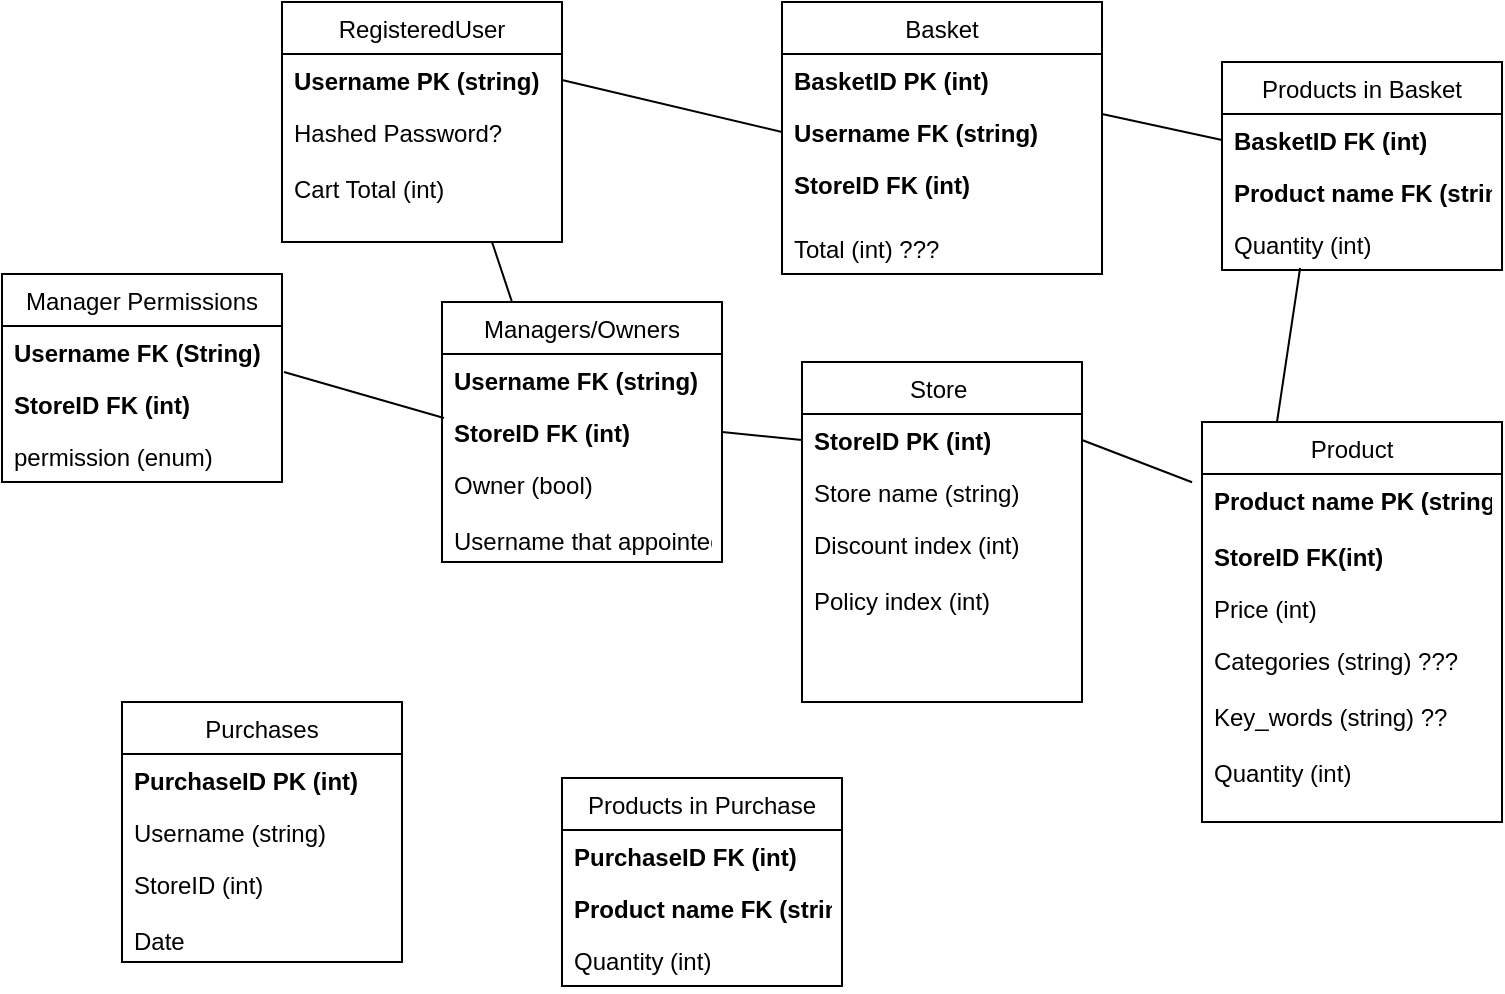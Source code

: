 <mxfile version="13.1.2" type="google"><diagram id="qFcJl1lohOYi7zx1iK1M" name="Page-1"><mxGraphModel dx="857" dy="450" grid="1" gridSize="10" guides="1" tooltips="1" connect="1" arrows="1" fold="1" page="1" pageScale="1" pageWidth="850" pageHeight="1100" math="0" shadow="0"><root><mxCell id="0"/><mxCell id="1" parent="0"/><mxCell id="I7YDMW4bAMWTxOU0c_6f-5" value="Basket" style="swimlane;fontStyle=0;childLayout=stackLayout;horizontal=1;startSize=26;fillColor=none;horizontalStack=0;resizeParent=1;resizeParentMax=0;resizeLast=0;collapsible=1;marginBottom=0;" vertex="1" parent="1"><mxGeometry x="440" y="110" width="160" height="136" as="geometry"/></mxCell><mxCell id="I7YDMW4bAMWTxOU0c_6f-6" value="BasketID PK (int)" style="text;strokeColor=none;fillColor=none;align=left;verticalAlign=top;spacingLeft=4;spacingRight=4;overflow=hidden;rotatable=0;points=[[0,0.5],[1,0.5]];portConstraint=eastwest;fontStyle=1" vertex="1" parent="I7YDMW4bAMWTxOU0c_6f-5"><mxGeometry y="26" width="160" height="26" as="geometry"/></mxCell><mxCell id="I7YDMW4bAMWTxOU0c_6f-7" value="Username FK (string)" style="text;strokeColor=none;fillColor=none;align=left;verticalAlign=top;spacingLeft=4;spacingRight=4;overflow=hidden;rotatable=0;points=[[0,0.5],[1,0.5]];portConstraint=eastwest;fontStyle=1" vertex="1" parent="I7YDMW4bAMWTxOU0c_6f-5"><mxGeometry y="52" width="160" height="26" as="geometry"/></mxCell><mxCell id="I7YDMW4bAMWTxOU0c_6f-8" value="StoreID FK (int)" style="text;strokeColor=none;fillColor=none;align=left;verticalAlign=top;spacingLeft=4;spacingRight=4;overflow=hidden;rotatable=0;points=[[0,0.5],[1,0.5]];portConstraint=eastwest;fontStyle=1" vertex="1" parent="I7YDMW4bAMWTxOU0c_6f-5"><mxGeometry y="78" width="160" height="32" as="geometry"/></mxCell><mxCell id="I7YDMW4bAMWTxOU0c_6f-38" value="Total (int) ???" style="text;strokeColor=none;fillColor=none;align=left;verticalAlign=top;spacingLeft=4;spacingRight=4;overflow=hidden;rotatable=0;points=[[0,0.5],[1,0.5]];portConstraint=eastwest;fontStyle=0" vertex="1" parent="I7YDMW4bAMWTxOU0c_6f-5"><mxGeometry y="110" width="160" height="26" as="geometry"/></mxCell><mxCell id="I7YDMW4bAMWTxOU0c_6f-1" value="RegisteredUser" style="swimlane;fontStyle=0;childLayout=stackLayout;horizontal=1;startSize=26;fillColor=none;horizontalStack=0;resizeParent=1;resizeParentMax=0;resizeLast=0;collapsible=1;marginBottom=0;" vertex="1" parent="1"><mxGeometry x="190" y="110" width="140" height="120" as="geometry"/></mxCell><mxCell id="I7YDMW4bAMWTxOU0c_6f-2" value="Username PK (string)" style="text;strokeColor=none;fillColor=none;align=left;verticalAlign=top;spacingLeft=4;spacingRight=4;overflow=hidden;rotatable=0;points=[[0,0.5],[1,0.5]];portConstraint=eastwest;fontStyle=1" vertex="1" parent="I7YDMW4bAMWTxOU0c_6f-1"><mxGeometry y="26" width="140" height="26" as="geometry"/></mxCell><mxCell id="I7YDMW4bAMWTxOU0c_6f-4" value="Hashed Password?&#10;&#10;Cart Total (int) " style="text;strokeColor=none;fillColor=none;align=left;verticalAlign=top;spacingLeft=4;spacingRight=4;overflow=hidden;rotatable=0;points=[[0,0.5],[1,0.5]];portConstraint=eastwest;" vertex="1" parent="I7YDMW4bAMWTxOU0c_6f-1"><mxGeometry y="52" width="140" height="68" as="geometry"/></mxCell><mxCell id="I7YDMW4bAMWTxOU0c_6f-39" value="" style="endArrow=none;html=1;exitX=1;exitY=0.5;exitDx=0;exitDy=0;entryX=0;entryY=0.5;entryDx=0;entryDy=0;" edge="1" parent="1" source="I7YDMW4bAMWTxOU0c_6f-2" target="I7YDMW4bAMWTxOU0c_6f-7"><mxGeometry width="50" height="50" relative="1" as="geometry"><mxPoint x="390" y="280" as="sourcePoint"/><mxPoint x="440" y="230" as="targetPoint"/></mxGeometry></mxCell><mxCell id="I7YDMW4bAMWTxOU0c_6f-40" value="" style="endArrow=none;html=1;entryX=0;entryY=0.5;entryDx=0;entryDy=0;exitX=1;exitY=0.154;exitDx=0;exitDy=0;exitPerimeter=0;" edge="1" parent="1" source="I7YDMW4bAMWTxOU0c_6f-7" target="I7YDMW4bAMWTxOU0c_6f-14"><mxGeometry width="50" height="50" relative="1" as="geometry"><mxPoint x="390" y="280" as="sourcePoint"/><mxPoint x="440" y="230" as="targetPoint"/></mxGeometry></mxCell><mxCell id="I7YDMW4bAMWTxOU0c_6f-42" value="" style="endArrow=none;html=1;entryX=0.279;entryY=0.962;entryDx=0;entryDy=0;exitX=0.25;exitY=0;exitDx=0;exitDy=0;entryPerimeter=0;" edge="1" parent="1" source="I7YDMW4bAMWTxOU0c_6f-17" target="I7YDMW4bAMWTxOU0c_6f-16"><mxGeometry width="50" height="50" relative="1" as="geometry"><mxPoint x="390" y="280" as="sourcePoint"/><mxPoint x="440" y="230" as="targetPoint"/></mxGeometry></mxCell><mxCell id="I7YDMW4bAMWTxOU0c_6f-46" value="" style="endArrow=none;html=1;exitX=0.25;exitY=0;exitDx=0;exitDy=0;" edge="1" parent="1" source="I7YDMW4bAMWTxOU0c_6f-30"><mxGeometry width="50" height="50" relative="1" as="geometry"><mxPoint x="390" y="340" as="sourcePoint"/><mxPoint x="295" y="230" as="targetPoint"/></mxGeometry></mxCell><mxCell id="I7YDMW4bAMWTxOU0c_6f-47" value="" style="endArrow=none;html=1;entryX=1;entryY=0.5;entryDx=0;entryDy=0;exitX=0;exitY=0.5;exitDx=0;exitDy=0;" edge="1" parent="1" source="I7YDMW4bAMWTxOU0c_6f-22" target="I7YDMW4bAMWTxOU0c_6f-32"><mxGeometry width="50" height="50" relative="1" as="geometry"><mxPoint x="390" y="340" as="sourcePoint"/><mxPoint x="440" y="290" as="targetPoint"/></mxGeometry></mxCell><mxCell id="I7YDMW4bAMWTxOU0c_6f-51" value="Purchases" style="swimlane;fontStyle=0;childLayout=stackLayout;horizontal=1;startSize=26;fillColor=none;horizontalStack=0;resizeParent=1;resizeParentMax=0;resizeLast=0;collapsible=1;marginBottom=0;" vertex="1" parent="1"><mxGeometry x="110" y="460" width="140" height="130" as="geometry"/></mxCell><mxCell id="I7YDMW4bAMWTxOU0c_6f-52" value="PurchaseID PK (int)" style="text;strokeColor=none;fillColor=none;align=left;verticalAlign=top;spacingLeft=4;spacingRight=4;overflow=hidden;rotatable=0;points=[[0,0.5],[1,0.5]];portConstraint=eastwest;fontStyle=1" vertex="1" parent="I7YDMW4bAMWTxOU0c_6f-51"><mxGeometry y="26" width="140" height="26" as="geometry"/></mxCell><mxCell id="I7YDMW4bAMWTxOU0c_6f-53" value="Username (string)" style="text;strokeColor=none;fillColor=none;align=left;verticalAlign=top;spacingLeft=4;spacingRight=4;overflow=hidden;rotatable=0;points=[[0,0.5],[1,0.5]];portConstraint=eastwest;" vertex="1" parent="I7YDMW4bAMWTxOU0c_6f-51"><mxGeometry y="52" width="140" height="26" as="geometry"/></mxCell><mxCell id="I7YDMW4bAMWTxOU0c_6f-54" value="StoreID (int)&#10;&#10;Date" style="text;strokeColor=none;fillColor=none;align=left;verticalAlign=top;spacingLeft=4;spacingRight=4;overflow=hidden;rotatable=0;points=[[0,0.5],[1,0.5]];portConstraint=eastwest;" vertex="1" parent="I7YDMW4bAMWTxOU0c_6f-51"><mxGeometry y="78" width="140" height="52" as="geometry"/></mxCell><mxCell id="I7YDMW4bAMWTxOU0c_6f-55" value="Products in Purchase" style="swimlane;fontStyle=0;childLayout=stackLayout;horizontal=1;startSize=26;fillColor=none;horizontalStack=0;resizeParent=1;resizeParentMax=0;resizeLast=0;collapsible=1;marginBottom=0;" vertex="1" parent="1"><mxGeometry x="330" y="498" width="140" height="104" as="geometry"/></mxCell><mxCell id="I7YDMW4bAMWTxOU0c_6f-56" value="PurchaseID FK (int)" style="text;strokeColor=none;fillColor=none;align=left;verticalAlign=top;spacingLeft=4;spacingRight=4;overflow=hidden;rotatable=0;points=[[0,0.5],[1,0.5]];portConstraint=eastwest;fontStyle=1" vertex="1" parent="I7YDMW4bAMWTxOU0c_6f-55"><mxGeometry y="26" width="140" height="26" as="geometry"/></mxCell><mxCell id="I7YDMW4bAMWTxOU0c_6f-57" value="Product name FK (string)" style="text;strokeColor=none;fillColor=none;align=left;verticalAlign=top;spacingLeft=4;spacingRight=4;overflow=hidden;rotatable=0;points=[[0,0.5],[1,0.5]];portConstraint=eastwest;fontStyle=1" vertex="1" parent="I7YDMW4bAMWTxOU0c_6f-55"><mxGeometry y="52" width="140" height="26" as="geometry"/></mxCell><mxCell id="I7YDMW4bAMWTxOU0c_6f-58" value="Quantity (int)" style="text;strokeColor=none;fillColor=none;align=left;verticalAlign=top;spacingLeft=4;spacingRight=4;overflow=hidden;rotatable=0;points=[[0,0.5],[1,0.5]];portConstraint=eastwest;" vertex="1" parent="I7YDMW4bAMWTxOU0c_6f-55"><mxGeometry y="78" width="140" height="26" as="geometry"/></mxCell><mxCell id="I7YDMW4bAMWTxOU0c_6f-60" value="" style="endArrow=none;html=1;entryX=1;entryY=0.5;entryDx=0;entryDy=0;exitX=-0.033;exitY=0.076;exitDx=0;exitDy=0;exitPerimeter=0;" edge="1" parent="1" source="I7YDMW4bAMWTxOU0c_6f-18" target="I7YDMW4bAMWTxOU0c_6f-22"><mxGeometry width="50" height="50" relative="1" as="geometry"><mxPoint x="370" y="359" as="sourcePoint"/><mxPoint x="320" y="345" as="targetPoint"/><Array as="points"/></mxGeometry></mxCell><mxCell id="I7YDMW4bAMWTxOU0c_6f-61" value="Manager Permissions" style="swimlane;fontStyle=0;childLayout=stackLayout;horizontal=1;startSize=26;fillColor=none;horizontalStack=0;resizeParent=1;resizeParentMax=0;resizeLast=0;collapsible=1;marginBottom=0;" vertex="1" parent="1"><mxGeometry x="50" y="246" width="140" height="104" as="geometry"/></mxCell><mxCell id="I7YDMW4bAMWTxOU0c_6f-62" value="Username FK (String)" style="text;strokeColor=none;fillColor=none;align=left;verticalAlign=top;spacingLeft=4;spacingRight=4;overflow=hidden;rotatable=0;points=[[0,0.5],[1,0.5]];portConstraint=eastwest;fontStyle=1" vertex="1" parent="I7YDMW4bAMWTxOU0c_6f-61"><mxGeometry y="26" width="140" height="26" as="geometry"/></mxCell><mxCell id="I7YDMW4bAMWTxOU0c_6f-63" value="StoreID FK (int)" style="text;strokeColor=none;fillColor=none;align=left;verticalAlign=top;spacingLeft=4;spacingRight=4;overflow=hidden;rotatable=0;points=[[0,0.5],[1,0.5]];portConstraint=eastwest;fontStyle=1" vertex="1" parent="I7YDMW4bAMWTxOU0c_6f-61"><mxGeometry y="52" width="140" height="26" as="geometry"/></mxCell><mxCell id="I7YDMW4bAMWTxOU0c_6f-64" value="permission (enum)" style="text;strokeColor=none;fillColor=none;align=left;verticalAlign=top;spacingLeft=4;spacingRight=4;overflow=hidden;rotatable=0;points=[[0,0.5],[1,0.5]];portConstraint=eastwest;" vertex="1" parent="I7YDMW4bAMWTxOU0c_6f-61"><mxGeometry y="78" width="140" height="26" as="geometry"/></mxCell><mxCell id="I7YDMW4bAMWTxOU0c_6f-21" value="Store " style="swimlane;fontStyle=0;childLayout=stackLayout;horizontal=1;startSize=26;fillColor=none;horizontalStack=0;resizeParent=1;resizeParentMax=0;resizeLast=0;collapsible=1;marginBottom=0;" vertex="1" parent="1"><mxGeometry x="450" y="290" width="140" height="170" as="geometry"/></mxCell><mxCell id="I7YDMW4bAMWTxOU0c_6f-22" value="StoreID PK (int)" style="text;strokeColor=none;fillColor=none;align=left;verticalAlign=top;spacingLeft=4;spacingRight=4;overflow=hidden;rotatable=0;points=[[0,0.5],[1,0.5]];portConstraint=eastwest;fontStyle=1" vertex="1" parent="I7YDMW4bAMWTxOU0c_6f-21"><mxGeometry y="26" width="140" height="26" as="geometry"/></mxCell><mxCell id="I7YDMW4bAMWTxOU0c_6f-23" value="Store name (string)" style="text;strokeColor=none;fillColor=none;align=left;verticalAlign=top;spacingLeft=4;spacingRight=4;overflow=hidden;rotatable=0;points=[[0,0.5],[1,0.5]];portConstraint=eastwest;" vertex="1" parent="I7YDMW4bAMWTxOU0c_6f-21"><mxGeometry y="52" width="140" height="26" as="geometry"/></mxCell><mxCell id="I7YDMW4bAMWTxOU0c_6f-24" value="Discount index (int)&#10;&#10;Policy index (int)" style="text;strokeColor=none;fillColor=none;align=left;verticalAlign=top;spacingLeft=4;spacingRight=4;overflow=hidden;rotatable=0;points=[[0,0.5],[1,0.5]];portConstraint=eastwest;" vertex="1" parent="I7YDMW4bAMWTxOU0c_6f-21"><mxGeometry y="78" width="140" height="92" as="geometry"/></mxCell><mxCell id="I7YDMW4bAMWTxOU0c_6f-65" value="" style="endArrow=none;html=1;entryX=1.007;entryY=0.885;entryDx=0;entryDy=0;exitX=0.007;exitY=0.231;exitDx=0;exitDy=0;entryPerimeter=0;exitPerimeter=0;" edge="1" parent="1" source="I7YDMW4bAMWTxOU0c_6f-32" target="I7YDMW4bAMWTxOU0c_6f-62"><mxGeometry width="50" height="50" relative="1" as="geometry"><mxPoint x="295" y="270" as="sourcePoint"/><mxPoint x="246.06" y="242.992" as="targetPoint"/></mxGeometry></mxCell><mxCell id="I7YDMW4bAMWTxOU0c_6f-30" value="Managers/Owners" style="swimlane;fontStyle=0;childLayout=stackLayout;horizontal=1;startSize=26;fillColor=none;horizontalStack=0;resizeParent=1;resizeParentMax=0;resizeLast=0;collapsible=1;marginBottom=0;" vertex="1" parent="1"><mxGeometry x="270" y="260" width="140" height="130" as="geometry"/></mxCell><mxCell id="I7YDMW4bAMWTxOU0c_6f-31" value="Username FK (string)" style="text;strokeColor=none;fillColor=none;align=left;verticalAlign=top;spacingLeft=4;spacingRight=4;overflow=hidden;rotatable=0;points=[[0,0.5],[1,0.5]];portConstraint=eastwest;fontStyle=1" vertex="1" parent="I7YDMW4bAMWTxOU0c_6f-30"><mxGeometry y="26" width="140" height="26" as="geometry"/></mxCell><mxCell id="I7YDMW4bAMWTxOU0c_6f-32" value="StoreID FK (int)" style="text;strokeColor=none;fillColor=none;align=left;verticalAlign=top;spacingLeft=4;spacingRight=4;overflow=hidden;rotatable=0;points=[[0,0.5],[1,0.5]];portConstraint=eastwest;fontStyle=1" vertex="1" parent="I7YDMW4bAMWTxOU0c_6f-30"><mxGeometry y="52" width="140" height="26" as="geometry"/></mxCell><mxCell id="I7YDMW4bAMWTxOU0c_6f-33" value="Owner (bool) &#10;&#10;Username that appointed" style="text;strokeColor=none;fillColor=none;align=left;verticalAlign=top;spacingLeft=4;spacingRight=4;overflow=hidden;rotatable=0;points=[[0,0.5],[1,0.5]];portConstraint=eastwest;" vertex="1" parent="I7YDMW4bAMWTxOU0c_6f-30"><mxGeometry y="78" width="140" height="52" as="geometry"/></mxCell><mxCell id="I7YDMW4bAMWTxOU0c_6f-17" value="Product" style="swimlane;fontStyle=0;childLayout=stackLayout;horizontal=1;startSize=26;fillColor=none;horizontalStack=0;resizeParent=1;resizeParentMax=0;resizeLast=0;collapsible=1;marginBottom=0;" vertex="1" parent="1"><mxGeometry x="650" y="320" width="150" height="200" as="geometry"/></mxCell><mxCell id="I7YDMW4bAMWTxOU0c_6f-18" value="Product name PK (string)&#10;&#10;StoreID FK(int)" style="text;strokeColor=none;fillColor=none;align=left;verticalAlign=top;spacingLeft=4;spacingRight=4;overflow=hidden;rotatable=0;points=[[0,0.5],[1,0.5]];portConstraint=eastwest;fontStyle=1" vertex="1" parent="I7YDMW4bAMWTxOU0c_6f-17"><mxGeometry y="26" width="150" height="54" as="geometry"/></mxCell><mxCell id="I7YDMW4bAMWTxOU0c_6f-19" value="Price (int)" style="text;strokeColor=none;fillColor=none;align=left;verticalAlign=top;spacingLeft=4;spacingRight=4;overflow=hidden;rotatable=0;points=[[0,0.5],[1,0.5]];portConstraint=eastwest;" vertex="1" parent="I7YDMW4bAMWTxOU0c_6f-17"><mxGeometry y="80" width="150" height="26" as="geometry"/></mxCell><mxCell id="I7YDMW4bAMWTxOU0c_6f-20" value="Categories (string) ???&#10;&#10;Key_words (string) ??&#10;&#10;Quantity (int) " style="text;strokeColor=none;fillColor=none;align=left;verticalAlign=top;spacingLeft=4;spacingRight=4;overflow=hidden;rotatable=0;points=[[0,0.5],[1,0.5]];portConstraint=eastwest;" vertex="1" parent="I7YDMW4bAMWTxOU0c_6f-17"><mxGeometry y="106" width="150" height="94" as="geometry"/></mxCell><mxCell id="I7YDMW4bAMWTxOU0c_6f-13" value="Products in Basket" style="swimlane;fontStyle=0;childLayout=stackLayout;horizontal=1;startSize=26;fillColor=none;horizontalStack=0;resizeParent=1;resizeParentMax=0;resizeLast=0;collapsible=1;marginBottom=0;" vertex="1" parent="1"><mxGeometry x="660" y="140" width="140" height="104" as="geometry"/></mxCell><mxCell id="I7YDMW4bAMWTxOU0c_6f-14" value="BasketID FK (int)" style="text;strokeColor=none;fillColor=none;align=left;verticalAlign=top;spacingLeft=4;spacingRight=4;overflow=hidden;rotatable=0;points=[[0,0.5],[1,0.5]];portConstraint=eastwest;fontStyle=1" vertex="1" parent="I7YDMW4bAMWTxOU0c_6f-13"><mxGeometry y="26" width="140" height="26" as="geometry"/></mxCell><mxCell id="I7YDMW4bAMWTxOU0c_6f-15" value="Product name FK (string)" style="text;strokeColor=none;fillColor=none;align=left;verticalAlign=top;spacingLeft=4;spacingRight=4;overflow=hidden;rotatable=0;points=[[0,0.5],[1,0.5]];portConstraint=eastwest;fontStyle=1" vertex="1" parent="I7YDMW4bAMWTxOU0c_6f-13"><mxGeometry y="52" width="140" height="26" as="geometry"/></mxCell><mxCell id="I7YDMW4bAMWTxOU0c_6f-16" value="Quantity (int)" style="text;strokeColor=none;fillColor=none;align=left;verticalAlign=top;spacingLeft=4;spacingRight=4;overflow=hidden;rotatable=0;points=[[0,0.5],[1,0.5]];portConstraint=eastwest;" vertex="1" parent="I7YDMW4bAMWTxOU0c_6f-13"><mxGeometry y="78" width="140" height="26" as="geometry"/></mxCell></root></mxGraphModel></diagram></mxfile>